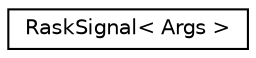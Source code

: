 digraph "Graphical Class Hierarchy"
{
 // LATEX_PDF_SIZE
  edge [fontname="Helvetica",fontsize="10",labelfontname="Helvetica",labelfontsize="10"];
  node [fontname="Helvetica",fontsize="10",shape=record];
  rankdir="LR";
  Node0 [label="RaskSignal\< Args \>",height=0.2,width=0.4,color="black", fillcolor="white", style="filled",URL="$d0/dff/class_rask_signal.html",tooltip="Signal emission template."];
}
